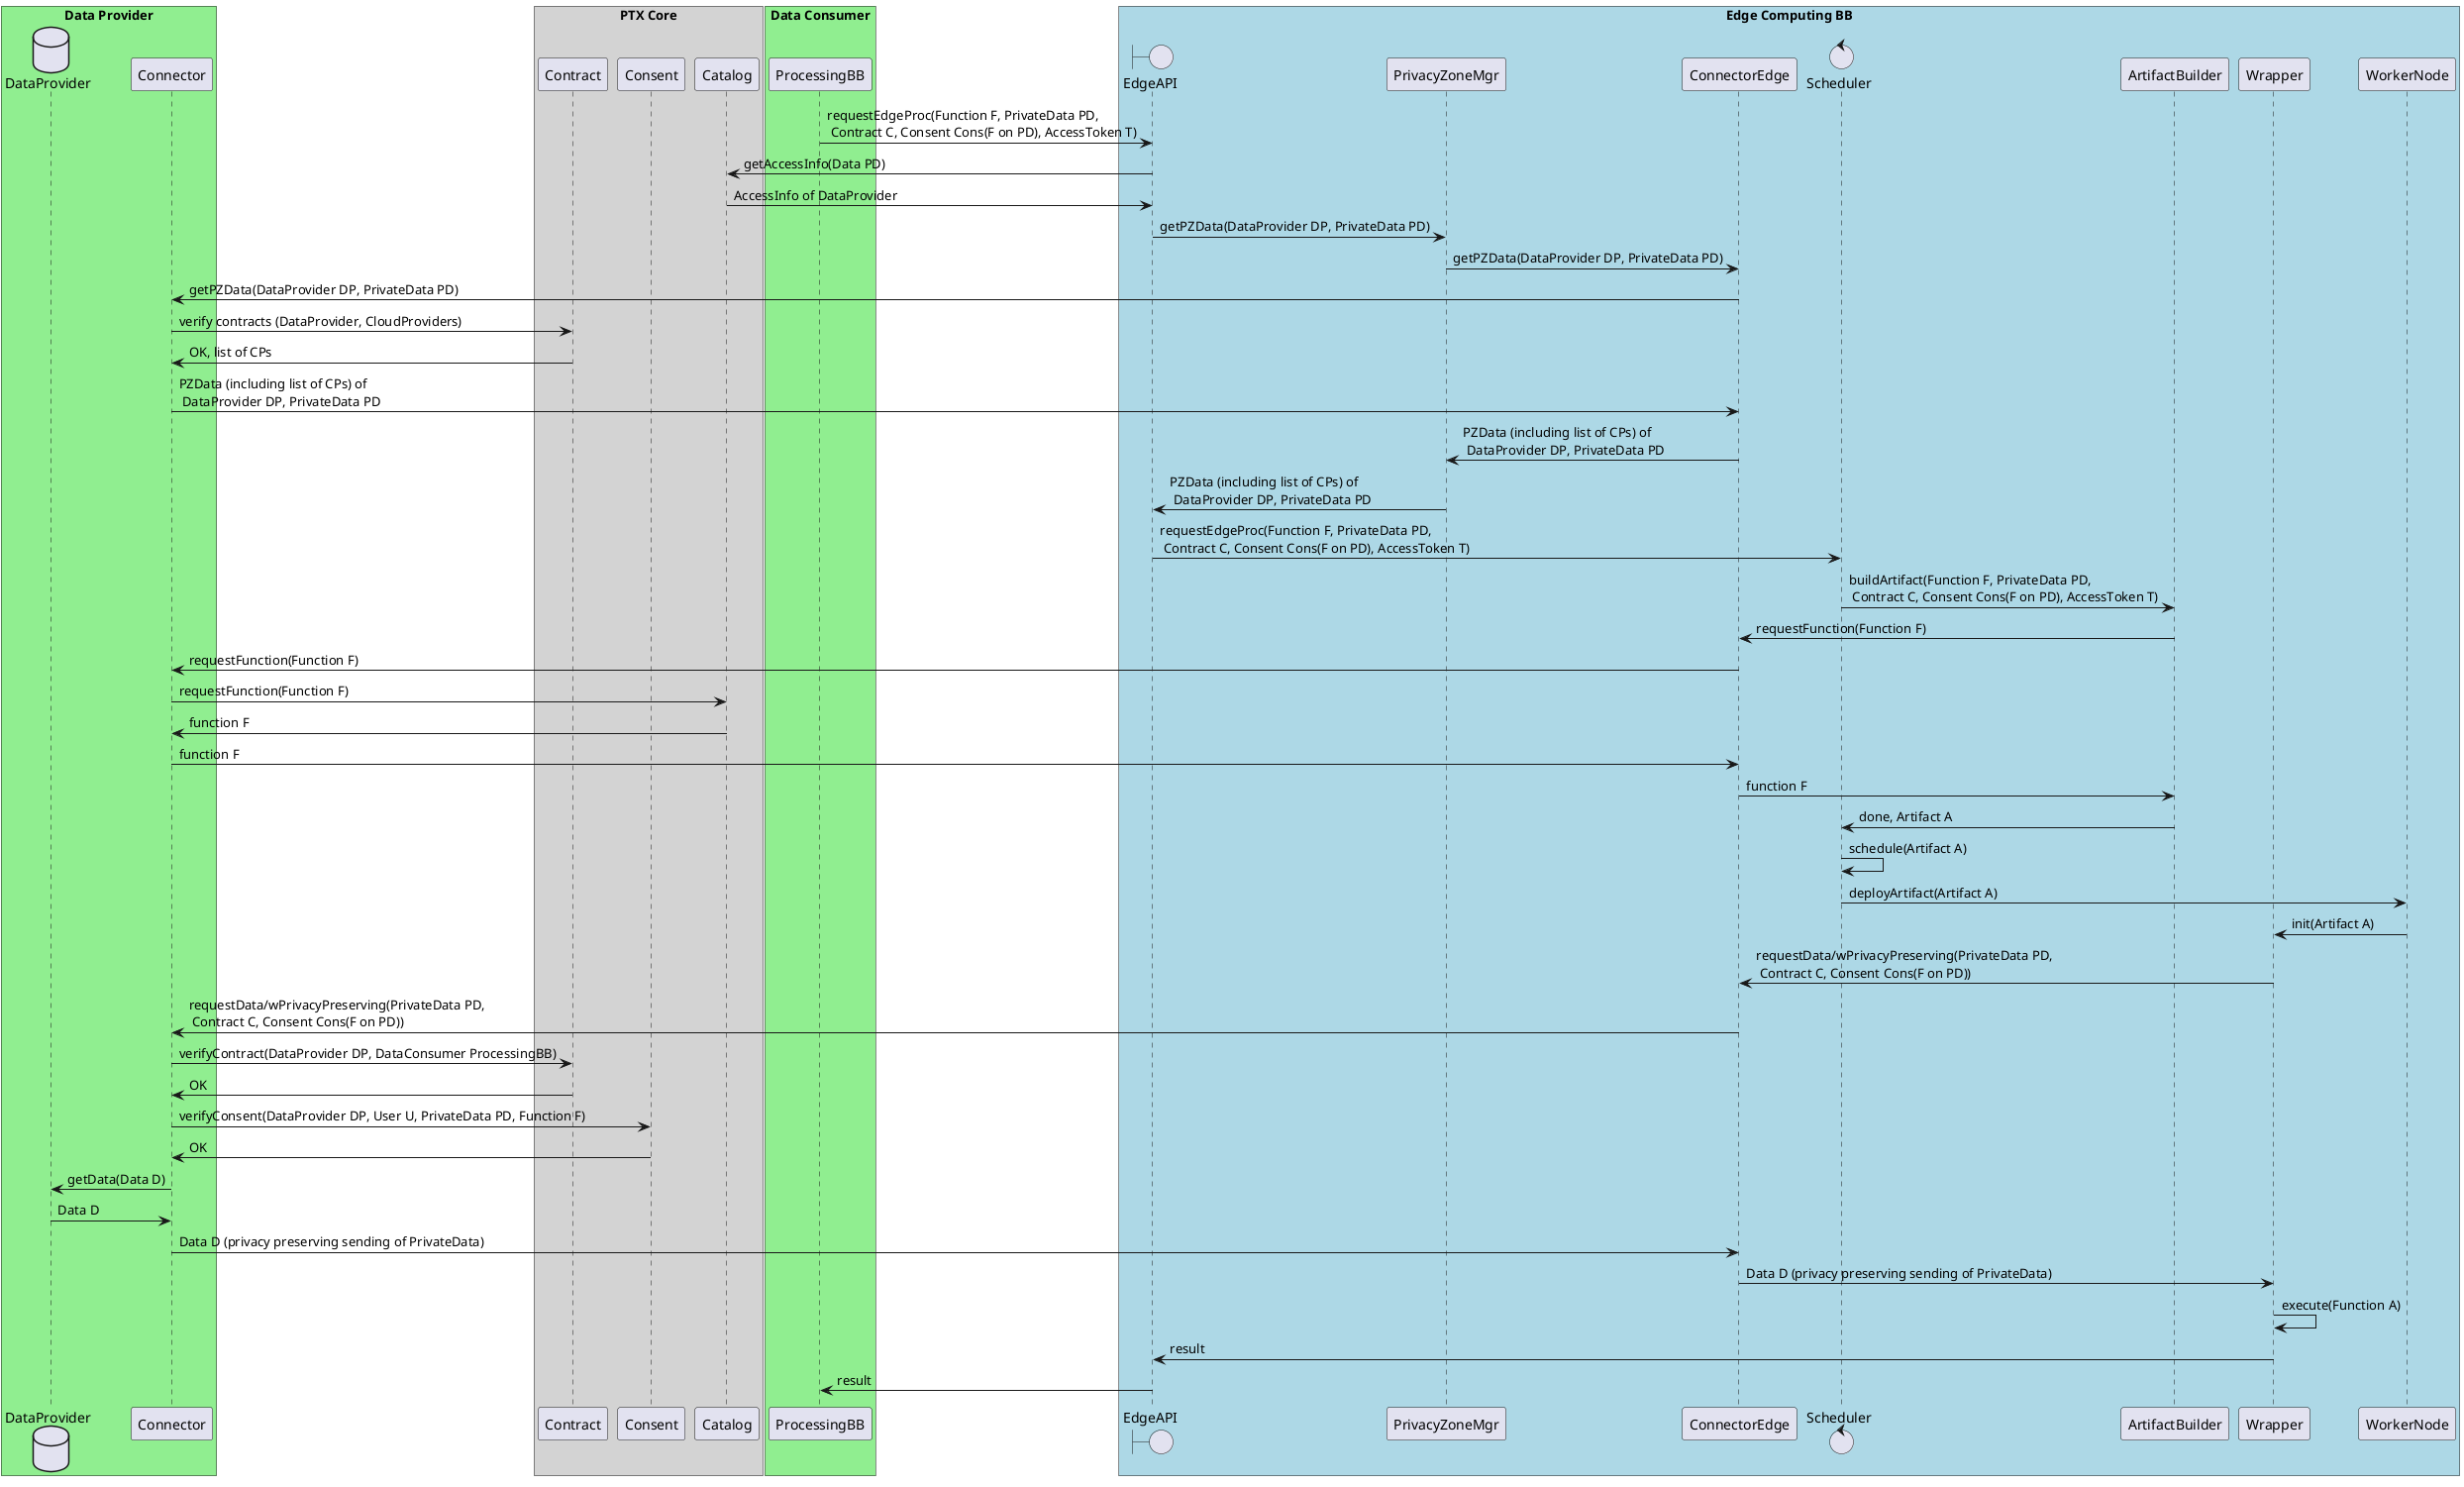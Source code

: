 @startuml

box "Data Provider" #LightGreen
    database DataProvider order 10
    participant Connector order 20
end box
    
box "PTX Core" #LightGrey
    participant Contract order 30
    participant Consent order 35
    participant Catalog order 40
end box
box "Data Consumer" #LightGreen
    participant ProcessingBB order 50
end box
box "Edge Computing BB" #LightBlue
    boundary EdgeAPI order 60
    participant ConnectorEdge order 70
    participant PrivacyZoneMgr order 65
    control Scheduler order 80
    participant ArtifactBuilder order 90
    participant Wrapper order 100
    participant WorkerNode order 110
end box
	
ProcessingBB -> EdgeAPI : requestEdgeProc(Function F, PrivateData PD,\n Contract C, Consent Cons(F on PD), AccessToken T)
EdgeAPI -> Catalog : getAccessInfo(Data PD)
Catalog -> EdgeAPI : AccessInfo of DataProvider

EdgeAPI -> PrivacyZoneMgr : getPZData(DataProvider DP, PrivateData PD)
PrivacyZoneMgr -> ConnectorEdge : getPZData(DataProvider DP, PrivateData PD)
ConnectorEdge -> Connector : getPZData(DataProvider DP, PrivateData PD)
Connector -> Contract : verify contracts (DataProvider, CloudProviders)
Contract -> Connector : OK, list of CPs
Connector -> ConnectorEdge : PZData (including list of CPs) of \n DataProvider DP, PrivateData PD
ConnectorEdge -> PrivacyZoneMgr : PZData (including list of CPs) of \n DataProvider DP, PrivateData PD
PrivacyZoneMgr -> EdgeAPI : PZData (including list of CPs) of \n DataProvider DP, PrivateData PD

EdgeAPI -> Scheduler : requestEdgeProc(Function F, PrivateData PD,\n Contract C, Consent Cons(F on PD), AccessToken T)
Scheduler -> ArtifactBuilder : buildArtifact(Function F, PrivateData PD,\n Contract C, Consent Cons(F on PD), AccessToken T)
ArtifactBuilder -> ConnectorEdge : requestFunction(Function F)
ConnectorEdge -> Connector : requestFunction(Function F)
Connector -> Catalog : requestFunction(Function F)
Catalog -> Connector : function F
Connector -> ConnectorEdge : function F
ConnectorEdge -> ArtifactBuilder : function F
ArtifactBuilder -> Scheduler : done, Artifact A

Scheduler -> Scheduler : schedule(Artifact A)
Scheduler -> WorkerNode : deployArtifact(Artifact A)
WorkerNode -> Wrapper : init(Artifact A)
Wrapper -> ConnectorEdge : requestData/wPrivacyPreserving(PrivateData PD,\n Contract C, Consent Cons(F on PD))
ConnectorEdge -> Connector : requestData/wPrivacyPreserving(PrivateData PD,\n Contract C, Consent Cons(F on PD))

Connector -> Contract : verifyContract(DataProvider DP, DataConsumer ProcessingBB)
Contract -> Connector : OK
Connector -> Consent : verifyConsent(DataProvider DP, User U, PrivateData PD, Function F)
Consent -> Connector : OK
Connector -> DataProvider : getData(Data D)
DataProvider -> Connector : Data D

Connector -> ConnectorEdge : Data D (privacy preserving sending of PrivateData)
ConnectorEdge -> Wrapper : Data D (privacy preserving sending of PrivateData)
Wrapper -> Wrapper : execute(Function A)
Wrapper -> EdgeAPI : result
EdgeAPI -> ProcessingBB : result

@enduml

